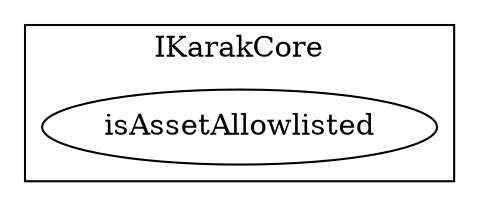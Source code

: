 strict digraph {
subgraph cluster_22055_IKarakCore {
label = "IKarakCore"
"22055_isAssetAllowlisted" [label="isAssetAllowlisted"]
}subgraph cluster_solidity {
label = "[Solidity]"
}
}